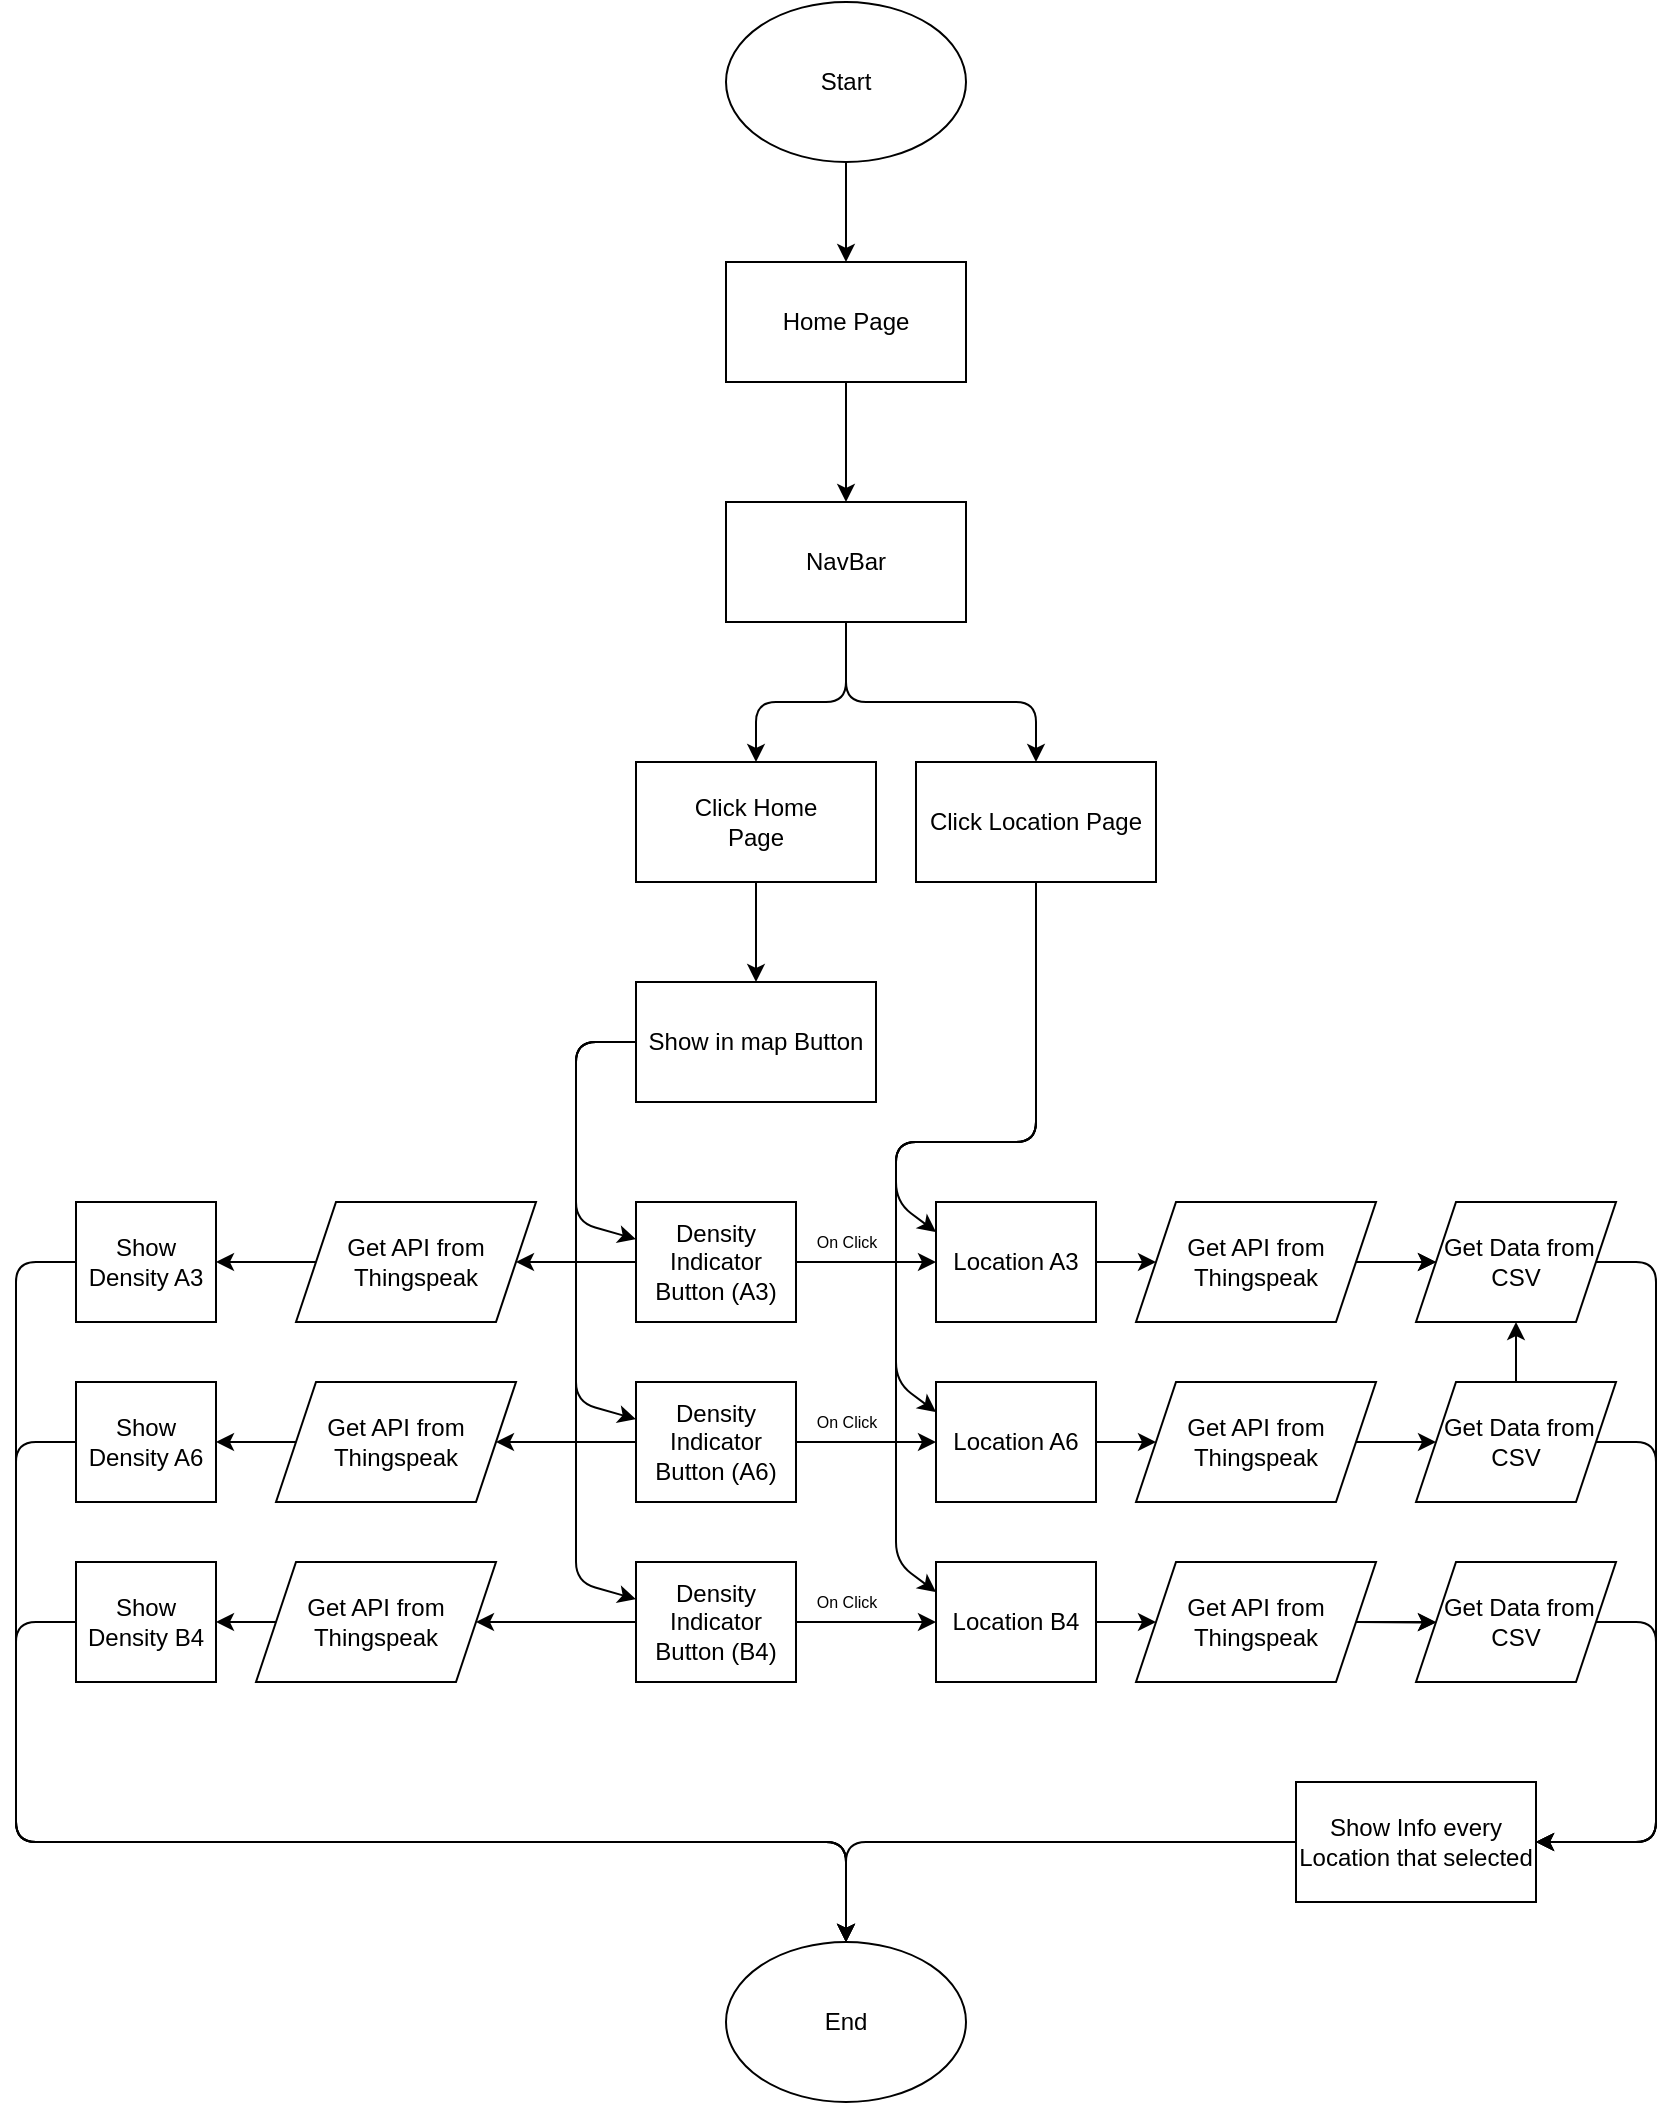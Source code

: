 <mxfile version="26.2.13">
  <diagram name="Page-1" id="uJpAFmqYdMk50R7LWhwu">
    <mxGraphModel dx="-280" dy="786" grid="1" gridSize="10" guides="1" tooltips="1" connect="1" arrows="1" fold="1" page="1" pageScale="1" pageWidth="850" pageHeight="1100" math="0" shadow="0">
      <root>
        <mxCell id="0" />
        <mxCell id="1" parent="0" />
        <mxCell id="f6oUyccaWjfUy2nJjYFW-1" style="edgeStyle=none;html=1;" edge="1" parent="1" source="f6oUyccaWjfUy2nJjYFW-2" target="f6oUyccaWjfUy2nJjYFW-4">
          <mxGeometry relative="1" as="geometry" />
        </mxCell>
        <mxCell id="f6oUyccaWjfUy2nJjYFW-2" value="Start" style="ellipse;whiteSpace=wrap;html=1;" vertex="1" parent="1">
          <mxGeometry x="2065" y="30" width="120" height="80" as="geometry" />
        </mxCell>
        <mxCell id="f6oUyccaWjfUy2nJjYFW-3" value="" style="edgeStyle=none;html=1;" edge="1" parent="1" source="f6oUyccaWjfUy2nJjYFW-4" target="f6oUyccaWjfUy2nJjYFW-5">
          <mxGeometry relative="1" as="geometry" />
        </mxCell>
        <mxCell id="f6oUyccaWjfUy2nJjYFW-4" value="Home Page" style="rounded=0;whiteSpace=wrap;html=1;" vertex="1" parent="1">
          <mxGeometry x="2065" y="160" width="120" height="60" as="geometry" />
        </mxCell>
        <mxCell id="f6oUyccaWjfUy2nJjYFW-5" value="NavBar" style="rounded=0;whiteSpace=wrap;html=1;" vertex="1" parent="1">
          <mxGeometry x="2065" y="280" width="120" height="60" as="geometry" />
        </mxCell>
        <mxCell id="f6oUyccaWjfUy2nJjYFW-6" value="" style="edgeStyle=none;html=1;" edge="1" parent="1" source="f6oUyccaWjfUy2nJjYFW-7" target="f6oUyccaWjfUy2nJjYFW-11">
          <mxGeometry relative="1" as="geometry" />
        </mxCell>
        <mxCell id="f6oUyccaWjfUy2nJjYFW-7" value="&lt;span style=&quot;color: rgb(0, 0, 0);&quot;&gt;Click Home&lt;/span&gt;&lt;div&gt;Page&lt;/div&gt;" style="rounded=0;whiteSpace=wrap;html=1;" vertex="1" parent="1">
          <mxGeometry x="2020" y="410" width="120" height="60" as="geometry" />
        </mxCell>
        <mxCell id="f6oUyccaWjfUy2nJjYFW-8" style="edgeStyle=none;html=1;" edge="1" parent="1" source="f6oUyccaWjfUy2nJjYFW-11" target="f6oUyccaWjfUy2nJjYFW-14">
          <mxGeometry relative="1" as="geometry">
            <Array as="points">
              <mxPoint x="1990" y="550" />
              <mxPoint x="1990" y="640" />
            </Array>
          </mxGeometry>
        </mxCell>
        <mxCell id="f6oUyccaWjfUy2nJjYFW-9" style="edgeStyle=none;html=1;" edge="1" parent="1" source="f6oUyccaWjfUy2nJjYFW-11" target="f6oUyccaWjfUy2nJjYFW-17">
          <mxGeometry relative="1" as="geometry">
            <Array as="points">
              <mxPoint x="1990" y="550" />
              <mxPoint x="1990" y="730" />
            </Array>
          </mxGeometry>
        </mxCell>
        <mxCell id="f6oUyccaWjfUy2nJjYFW-10" style="edgeStyle=none;html=1;" edge="1" parent="1" source="f6oUyccaWjfUy2nJjYFW-11" target="f6oUyccaWjfUy2nJjYFW-21">
          <mxGeometry relative="1" as="geometry">
            <Array as="points">
              <mxPoint x="1990" y="550" />
              <mxPoint x="1990" y="820" />
            </Array>
          </mxGeometry>
        </mxCell>
        <mxCell id="f6oUyccaWjfUy2nJjYFW-11" value="Show in map Button" style="rounded=0;whiteSpace=wrap;html=1;" vertex="1" parent="1">
          <mxGeometry x="2020" y="520" width="120" height="60" as="geometry" />
        </mxCell>
        <mxCell id="f6oUyccaWjfUy2nJjYFW-12" style="edgeStyle=none;html=1;" edge="1" parent="1" source="f6oUyccaWjfUy2nJjYFW-14" target="f6oUyccaWjfUy2nJjYFW-37">
          <mxGeometry relative="1" as="geometry" />
        </mxCell>
        <mxCell id="f6oUyccaWjfUy2nJjYFW-13" value="" style="edgeStyle=none;html=1;" edge="1" parent="1" source="f6oUyccaWjfUy2nJjYFW-14" target="f6oUyccaWjfUy2nJjYFW-23">
          <mxGeometry relative="1" as="geometry" />
        </mxCell>
        <mxCell id="f6oUyccaWjfUy2nJjYFW-14" value="Density Indicator Button (A3)" style="rounded=0;whiteSpace=wrap;html=1;" vertex="1" parent="1">
          <mxGeometry x="2020" y="630" width="80" height="60" as="geometry" />
        </mxCell>
        <mxCell id="f6oUyccaWjfUy2nJjYFW-15" style="edgeStyle=none;html=1;" edge="1" parent="1" source="f6oUyccaWjfUy2nJjYFW-17" target="f6oUyccaWjfUy2nJjYFW-35">
          <mxGeometry relative="1" as="geometry" />
        </mxCell>
        <mxCell id="f6oUyccaWjfUy2nJjYFW-16" value="" style="edgeStyle=none;html=1;" edge="1" parent="1" source="f6oUyccaWjfUy2nJjYFW-17" target="f6oUyccaWjfUy2nJjYFW-25">
          <mxGeometry relative="1" as="geometry" />
        </mxCell>
        <mxCell id="f6oUyccaWjfUy2nJjYFW-17" value="&lt;span style=&quot;color: rgb(0, 0, 0);&quot;&gt;Density Indicator Button (A6)&lt;/span&gt;" style="rounded=0;whiteSpace=wrap;html=1;" vertex="1" parent="1">
          <mxGeometry x="2020" y="720" width="80" height="60" as="geometry" />
        </mxCell>
        <mxCell id="f6oUyccaWjfUy2nJjYFW-18" style="edgeStyle=none;html=1;" edge="1" parent="1" source="f6oUyccaWjfUy2nJjYFW-21" target="f6oUyccaWjfUy2nJjYFW-33">
          <mxGeometry relative="1" as="geometry" />
        </mxCell>
        <mxCell id="f6oUyccaWjfUy2nJjYFW-19" value="" style="edgeStyle=none;html=1;" edge="1" parent="1" target="f6oUyccaWjfUy2nJjYFW-27">
          <mxGeometry relative="1" as="geometry">
            <mxPoint x="2180.0" y="837.692" as="sourcePoint" />
          </mxGeometry>
        </mxCell>
        <mxCell id="f6oUyccaWjfUy2nJjYFW-20" style="edgeStyle=none;html=1;" edge="1" parent="1" source="f6oUyccaWjfUy2nJjYFW-21" target="f6oUyccaWjfUy2nJjYFW-27">
          <mxGeometry relative="1" as="geometry" />
        </mxCell>
        <mxCell id="f6oUyccaWjfUy2nJjYFW-21" value="&lt;span style=&quot;color: rgb(0, 0, 0);&quot;&gt;Density Indicator Button (B4)&lt;/span&gt;" style="rounded=0;whiteSpace=wrap;html=1;shadow=0;" vertex="1" parent="1">
          <mxGeometry x="2020" y="810" width="80" height="60" as="geometry" />
        </mxCell>
        <mxCell id="f6oUyccaWjfUy2nJjYFW-22" style="edgeStyle=none;html=1;exitX=1;exitY=0.5;exitDx=0;exitDy=0;entryX=0;entryY=0.5;entryDx=0;entryDy=0;" edge="1" parent="1" source="f6oUyccaWjfUy2nJjYFW-23" target="f6oUyccaWjfUy2nJjYFW-53">
          <mxGeometry relative="1" as="geometry" />
        </mxCell>
        <mxCell id="f6oUyccaWjfUy2nJjYFW-23" value="Location A3" style="rounded=0;whiteSpace=wrap;html=1;shadow=0;" vertex="1" parent="1">
          <mxGeometry x="2170" y="630" width="80" height="60" as="geometry" />
        </mxCell>
        <mxCell id="f6oUyccaWjfUy2nJjYFW-24" style="edgeStyle=none;html=1;exitX=1;exitY=0.5;exitDx=0;exitDy=0;entryX=0;entryY=0.5;entryDx=0;entryDy=0;" edge="1" parent="1" source="f6oUyccaWjfUy2nJjYFW-25" target="f6oUyccaWjfUy2nJjYFW-47">
          <mxGeometry relative="1" as="geometry" />
        </mxCell>
        <mxCell id="f6oUyccaWjfUy2nJjYFW-25" value="&lt;span style=&quot;color: rgb(0, 0, 0);&quot;&gt;Location A6&lt;/span&gt;" style="rounded=0;whiteSpace=wrap;html=1;" vertex="1" parent="1">
          <mxGeometry x="2170" y="720" width="80" height="60" as="geometry" />
        </mxCell>
        <mxCell id="f6oUyccaWjfUy2nJjYFW-26" style="edgeStyle=none;html=1;exitX=1;exitY=0.5;exitDx=0;exitDy=0;entryX=0;entryY=0.5;entryDx=0;entryDy=0;" edge="1" parent="1" source="f6oUyccaWjfUy2nJjYFW-27" target="f6oUyccaWjfUy2nJjYFW-59">
          <mxGeometry relative="1" as="geometry" />
        </mxCell>
        <mxCell id="f6oUyccaWjfUy2nJjYFW-27" value="&lt;span style=&quot;color: rgb(0, 0, 0);&quot;&gt;Location B4&lt;/span&gt;" style="rounded=0;whiteSpace=wrap;html=1;" vertex="1" parent="1">
          <mxGeometry x="2170" y="810" width="80" height="60" as="geometry" />
        </mxCell>
        <mxCell id="f6oUyccaWjfUy2nJjYFW-28" style="edgeStyle=none;html=1;exitX=0.5;exitY=1;exitDx=0;exitDy=0;entryX=0;entryY=0.25;entryDx=0;entryDy=0;" edge="1" parent="1" source="f6oUyccaWjfUy2nJjYFW-31" target="f6oUyccaWjfUy2nJjYFW-23">
          <mxGeometry relative="1" as="geometry">
            <mxPoint x="2130" y="840" as="targetPoint" />
            <Array as="points">
              <mxPoint x="2220" y="600" />
              <mxPoint x="2150" y="600" />
              <mxPoint x="2150" y="630" />
            </Array>
          </mxGeometry>
        </mxCell>
        <mxCell id="f6oUyccaWjfUy2nJjYFW-29" style="edgeStyle=none;html=1;exitX=0.5;exitY=1;exitDx=0;exitDy=0;entryX=0;entryY=0.25;entryDx=0;entryDy=0;" edge="1" parent="1" source="f6oUyccaWjfUy2nJjYFW-31" target="f6oUyccaWjfUy2nJjYFW-25">
          <mxGeometry relative="1" as="geometry">
            <Array as="points">
              <mxPoint x="2220" y="600" />
              <mxPoint x="2150" y="600" />
              <mxPoint x="2150" y="720" />
            </Array>
          </mxGeometry>
        </mxCell>
        <mxCell id="f6oUyccaWjfUy2nJjYFW-30" style="edgeStyle=none;html=1;exitX=0.5;exitY=1;exitDx=0;exitDy=0;entryX=0;entryY=0.25;entryDx=0;entryDy=0;" edge="1" parent="1" source="f6oUyccaWjfUy2nJjYFW-31" target="f6oUyccaWjfUy2nJjYFW-27">
          <mxGeometry relative="1" as="geometry">
            <Array as="points">
              <mxPoint x="2220" y="600" />
              <mxPoint x="2150" y="600" />
              <mxPoint x="2150" y="810" />
            </Array>
          </mxGeometry>
        </mxCell>
        <mxCell id="f6oUyccaWjfUy2nJjYFW-31" value="&lt;span style=&quot;color: rgb(0, 0, 0);&quot;&gt;Click Location Page&lt;/span&gt;" style="rounded=0;html=1;whiteSpace=wrap;" vertex="1" parent="1">
          <mxGeometry x="2160" y="410" width="120" height="60" as="geometry" />
        </mxCell>
        <mxCell id="f6oUyccaWjfUy2nJjYFW-32" style="edgeStyle=none;html=1;" edge="1" parent="1" source="f6oUyccaWjfUy2nJjYFW-33" target="f6oUyccaWjfUy2nJjYFW-43">
          <mxGeometry relative="1" as="geometry" />
        </mxCell>
        <mxCell id="f6oUyccaWjfUy2nJjYFW-33" value="&lt;span style=&quot;color: rgb(0, 0, 0);&quot;&gt;Get API from Thingspeak&lt;/span&gt;" style="shape=parallelogram;perimeter=parallelogramPerimeter;whiteSpace=wrap;html=1;fixedSize=1;" vertex="1" parent="1">
          <mxGeometry x="1830" y="810" width="120" height="60" as="geometry" />
        </mxCell>
        <mxCell id="f6oUyccaWjfUy2nJjYFW-34" style="edgeStyle=none;html=1;" edge="1" parent="1" source="f6oUyccaWjfUy2nJjYFW-35" target="f6oUyccaWjfUy2nJjYFW-41">
          <mxGeometry relative="1" as="geometry" />
        </mxCell>
        <mxCell id="f6oUyccaWjfUy2nJjYFW-35" value="&lt;span style=&quot;color: rgb(0, 0, 0);&quot;&gt;Get API from Thingspeak&lt;/span&gt;" style="shape=parallelogram;perimeter=parallelogramPerimeter;whiteSpace=wrap;html=1;fixedSize=1;" vertex="1" parent="1">
          <mxGeometry x="1840" y="720" width="120" height="60" as="geometry" />
        </mxCell>
        <mxCell id="f6oUyccaWjfUy2nJjYFW-36" style="edgeStyle=none;html=1;" edge="1" parent="1" source="f6oUyccaWjfUy2nJjYFW-37" target="f6oUyccaWjfUy2nJjYFW-39">
          <mxGeometry relative="1" as="geometry" />
        </mxCell>
        <mxCell id="f6oUyccaWjfUy2nJjYFW-37" value="Get API from Thingspeak" style="shape=parallelogram;perimeter=parallelogramPerimeter;whiteSpace=wrap;html=1;fixedSize=1;" vertex="1" parent="1">
          <mxGeometry x="1850" y="630" width="120" height="60" as="geometry" />
        </mxCell>
        <mxCell id="f6oUyccaWjfUy2nJjYFW-38" style="edgeStyle=none;html=1;exitX=0;exitY=0.5;exitDx=0;exitDy=0;entryX=0.5;entryY=0;entryDx=0;entryDy=0;" edge="1" parent="1" source="f6oUyccaWjfUy2nJjYFW-39" target="f6oUyccaWjfUy2nJjYFW-61">
          <mxGeometry relative="1" as="geometry">
            <Array as="points">
              <mxPoint x="1710" y="660" />
              <mxPoint x="1710" y="950" />
              <mxPoint x="2125" y="950" />
            </Array>
          </mxGeometry>
        </mxCell>
        <mxCell id="f6oUyccaWjfUy2nJjYFW-39" value="Show Density A3" style="rounded=0;whiteSpace=wrap;html=1;" vertex="1" parent="1">
          <mxGeometry x="1740" y="630" width="70" height="60" as="geometry" />
        </mxCell>
        <mxCell id="f6oUyccaWjfUy2nJjYFW-40" style="edgeStyle=none;html=1;exitX=0;exitY=0.5;exitDx=0;exitDy=0;entryX=0.5;entryY=0;entryDx=0;entryDy=0;" edge="1" parent="1" source="f6oUyccaWjfUy2nJjYFW-41" target="f6oUyccaWjfUy2nJjYFW-61">
          <mxGeometry relative="1" as="geometry">
            <Array as="points">
              <mxPoint x="1710" y="750" />
              <mxPoint x="1710" y="950" />
              <mxPoint x="2125" y="950" />
            </Array>
          </mxGeometry>
        </mxCell>
        <mxCell id="f6oUyccaWjfUy2nJjYFW-41" value="&lt;span style=&quot;color: rgb(0, 0, 0);&quot;&gt;Show Density A6&lt;/span&gt;" style="rounded=0;whiteSpace=wrap;html=1;" vertex="1" parent="1">
          <mxGeometry x="1740" y="720" width="70" height="60" as="geometry" />
        </mxCell>
        <mxCell id="f6oUyccaWjfUy2nJjYFW-42" style="edgeStyle=none;html=1;exitX=0;exitY=0.5;exitDx=0;exitDy=0;entryX=0.5;entryY=0;entryDx=0;entryDy=0;" edge="1" parent="1" source="f6oUyccaWjfUy2nJjYFW-43" target="f6oUyccaWjfUy2nJjYFW-61">
          <mxGeometry relative="1" as="geometry">
            <mxPoint x="2130.0" y="1000" as="targetPoint" />
            <Array as="points">
              <mxPoint x="1710" y="840" />
              <mxPoint x="1710" y="950" />
              <mxPoint x="2125" y="950" />
            </Array>
          </mxGeometry>
        </mxCell>
        <mxCell id="f6oUyccaWjfUy2nJjYFW-43" value="&lt;span style=&quot;color: rgb(0, 0, 0);&quot;&gt;Show Density B4&lt;/span&gt;" style="rounded=0;whiteSpace=wrap;html=1;" vertex="1" parent="1">
          <mxGeometry x="1740" y="810" width="70" height="60" as="geometry" />
        </mxCell>
        <mxCell id="f6oUyccaWjfUy2nJjYFW-44" style="edgeStyle=none;html=1;exitX=1;exitY=0.5;exitDx=0;exitDy=0;" edge="1" parent="1" source="f6oUyccaWjfUy2nJjYFW-59">
          <mxGeometry relative="1" as="geometry">
            <mxPoint x="2420" y="840.25" as="targetPoint" />
          </mxGeometry>
        </mxCell>
        <mxCell id="f6oUyccaWjfUy2nJjYFW-45" style="edgeStyle=none;html=1;exitX=0;exitY=0.5;exitDx=0;exitDy=0;entryX=0.5;entryY=0;entryDx=0;entryDy=0;" edge="1" parent="1" source="f6oUyccaWjfUy2nJjYFW-46" target="f6oUyccaWjfUy2nJjYFW-61">
          <mxGeometry relative="1" as="geometry">
            <Array as="points">
              <mxPoint x="2125" y="950" />
            </Array>
          </mxGeometry>
        </mxCell>
        <mxCell id="f6oUyccaWjfUy2nJjYFW-46" value="Show Info every Location that selected" style="rounded=0;whiteSpace=wrap;html=1;" vertex="1" parent="1">
          <mxGeometry x="2350" y="920" width="120" height="60" as="geometry" />
        </mxCell>
        <mxCell id="f6oUyccaWjfUy2nJjYFW-47" value="&lt;span style=&quot;color: rgb(0, 0, 0);&quot;&gt;Get API from Thingspeak&lt;/span&gt;" style="shape=parallelogram;perimeter=parallelogramPerimeter;whiteSpace=wrap;html=1;fixedSize=1;" vertex="1" parent="1">
          <mxGeometry x="2270" y="720" width="120" height="60" as="geometry" />
        </mxCell>
        <mxCell id="f6oUyccaWjfUy2nJjYFW-48" value="" style="edgeStyle=none;html=1;" edge="1" parent="1" source="f6oUyccaWjfUy2nJjYFW-47" target="f6oUyccaWjfUy2nJjYFW-51">
          <mxGeometry relative="1" as="geometry">
            <Array as="points">
              <mxPoint x="2390" y="750" />
            </Array>
          </mxGeometry>
        </mxCell>
        <mxCell id="f6oUyccaWjfUy2nJjYFW-49" style="edgeStyle=none;html=1;exitX=1;exitY=0.5;exitDx=0;exitDy=0;" edge="1" parent="1" source="f6oUyccaWjfUy2nJjYFW-51">
          <mxGeometry relative="1" as="geometry">
            <mxPoint x="2470" y="950" as="targetPoint" />
            <Array as="points">
              <mxPoint x="2530" y="750" />
              <mxPoint x="2530" y="950" />
            </Array>
          </mxGeometry>
        </mxCell>
        <mxCell id="f6oUyccaWjfUy2nJjYFW-50" value="" style="edgeStyle=none;html=1;" edge="1" parent="1" source="f6oUyccaWjfUy2nJjYFW-51" target="f6oUyccaWjfUy2nJjYFW-57">
          <mxGeometry relative="1" as="geometry" />
        </mxCell>
        <mxCell id="f6oUyccaWjfUy2nJjYFW-51" value="&amp;nbsp;Get Data from CSV" style="shape=parallelogram;perimeter=parallelogramPerimeter;whiteSpace=wrap;html=1;fixedSize=1;align=center;" vertex="1" parent="1">
          <mxGeometry x="2410" y="720" width="100" height="60" as="geometry" />
        </mxCell>
        <mxCell id="f6oUyccaWjfUy2nJjYFW-52" style="edgeStyle=none;html=1;" edge="1" parent="1" source="f6oUyccaWjfUy2nJjYFW-53" target="f6oUyccaWjfUy2nJjYFW-57">
          <mxGeometry relative="1" as="geometry" />
        </mxCell>
        <mxCell id="f6oUyccaWjfUy2nJjYFW-53" value="Get API from Thingspeak" style="shape=parallelogram;perimeter=parallelogramPerimeter;whiteSpace=wrap;html=1;fixedSize=1;" vertex="1" parent="1">
          <mxGeometry x="2270" y="630" width="120" height="60" as="geometry" />
        </mxCell>
        <mxCell id="f6oUyccaWjfUy2nJjYFW-54" style="edgeStyle=none;html=1;exitX=1;exitY=0.5;exitDx=0;exitDy=0;" edge="1" parent="1" source="f6oUyccaWjfUy2nJjYFW-55">
          <mxGeometry relative="1" as="geometry">
            <mxPoint x="2470" y="950" as="targetPoint" />
            <Array as="points">
              <mxPoint x="2530" y="840" />
              <mxPoint x="2530" y="950" />
            </Array>
          </mxGeometry>
        </mxCell>
        <mxCell id="f6oUyccaWjfUy2nJjYFW-55" value="&amp;nbsp;Get Data from CSV" style="shape=parallelogram;perimeter=parallelogramPerimeter;whiteSpace=wrap;html=1;fixedSize=1;" vertex="1" parent="1">
          <mxGeometry x="2410" y="810" width="100" height="60" as="geometry" />
        </mxCell>
        <mxCell id="f6oUyccaWjfUy2nJjYFW-56" style="edgeStyle=none;html=1;exitX=1;exitY=0.5;exitDx=0;exitDy=0;entryX=1;entryY=0.5;entryDx=0;entryDy=0;" edge="1" parent="1" source="f6oUyccaWjfUy2nJjYFW-57" target="f6oUyccaWjfUy2nJjYFW-46">
          <mxGeometry relative="1" as="geometry">
            <Array as="points">
              <mxPoint x="2530" y="660" />
              <mxPoint x="2530" y="950" />
            </Array>
          </mxGeometry>
        </mxCell>
        <mxCell id="f6oUyccaWjfUy2nJjYFW-57" value="&amp;nbsp;Get Data from CSV" style="shape=parallelogram;perimeter=parallelogramPerimeter;whiteSpace=wrap;html=1;fixedSize=1;" vertex="1" parent="1">
          <mxGeometry x="2410" y="630" width="100" height="60" as="geometry" />
        </mxCell>
        <mxCell id="f6oUyccaWjfUy2nJjYFW-58" value="" style="edgeStyle=none;html=1;" edge="1" parent="1" source="f6oUyccaWjfUy2nJjYFW-59" target="f6oUyccaWjfUy2nJjYFW-55">
          <mxGeometry relative="1" as="geometry" />
        </mxCell>
        <mxCell id="f6oUyccaWjfUy2nJjYFW-59" value="&lt;span style=&quot;color: rgb(0, 0, 0);&quot;&gt;Get API from Thingspeak&lt;/span&gt;" style="shape=parallelogram;perimeter=parallelogramPerimeter;whiteSpace=wrap;html=1;fixedSize=1;" vertex="1" parent="1">
          <mxGeometry x="2270" y="810" width="120" height="60" as="geometry" />
        </mxCell>
        <mxCell id="f6oUyccaWjfUy2nJjYFW-60" value="" style="edgeStyle=none;html=1;" edge="1" parent="1" source="f6oUyccaWjfUy2nJjYFW-53" target="f6oUyccaWjfUy2nJjYFW-57">
          <mxGeometry relative="1" as="geometry" />
        </mxCell>
        <mxCell id="f6oUyccaWjfUy2nJjYFW-61" value="End" style="ellipse;whiteSpace=wrap;html=1;" vertex="1" parent="1">
          <mxGeometry x="2065" y="1000" width="120" height="80" as="geometry" />
        </mxCell>
        <mxCell id="f6oUyccaWjfUy2nJjYFW-62" value="On Click" style="text;html=1;align=center;verticalAlign=middle;resizable=0;points=[];autosize=1;strokeColor=none;fillColor=none;fontSize=8;" vertex="1" parent="1">
          <mxGeometry x="2100" y="730" width="50" height="20" as="geometry" />
        </mxCell>
        <mxCell id="f6oUyccaWjfUy2nJjYFW-63" value="On Click" style="text;html=1;align=center;verticalAlign=middle;resizable=0;points=[];autosize=1;strokeColor=none;fillColor=none;fontSize=8;" vertex="1" parent="1">
          <mxGeometry x="2100" y="820" width="50" height="20" as="geometry" />
        </mxCell>
        <mxCell id="f6oUyccaWjfUy2nJjYFW-64" value="On Click" style="text;html=1;align=center;verticalAlign=middle;resizable=0;points=[];autosize=1;strokeColor=none;fillColor=none;fontSize=8;" vertex="1" parent="1">
          <mxGeometry x="2100" y="640" width="50" height="20" as="geometry" />
        </mxCell>
        <mxCell id="f6oUyccaWjfUy2nJjYFW-67" style="edgeStyle=none;html=1;exitX=0.5;exitY=1;exitDx=0;exitDy=0;entryX=0.5;entryY=0;entryDx=0;entryDy=0;" edge="1" parent="1">
          <mxGeometry relative="1" as="geometry">
            <mxPoint x="2125" y="340" as="sourcePoint" />
            <mxPoint x="2080" y="410" as="targetPoint" />
            <Array as="points">
              <mxPoint x="2125" y="380" />
              <mxPoint x="2080" y="380" />
            </Array>
          </mxGeometry>
        </mxCell>
        <mxCell id="f6oUyccaWjfUy2nJjYFW-68" style="edgeStyle=none;html=1;exitX=0.5;exitY=1;exitDx=0;exitDy=0;entryX=0.5;entryY=0;entryDx=0;entryDy=0;" edge="1" parent="1">
          <mxGeometry relative="1" as="geometry">
            <mxPoint x="2125" y="340" as="sourcePoint" />
            <mxPoint x="2220" y="410" as="targetPoint" />
            <Array as="points">
              <mxPoint x="2125" y="380" />
              <mxPoint x="2220" y="380" />
            </Array>
          </mxGeometry>
        </mxCell>
      </root>
    </mxGraphModel>
  </diagram>
</mxfile>
